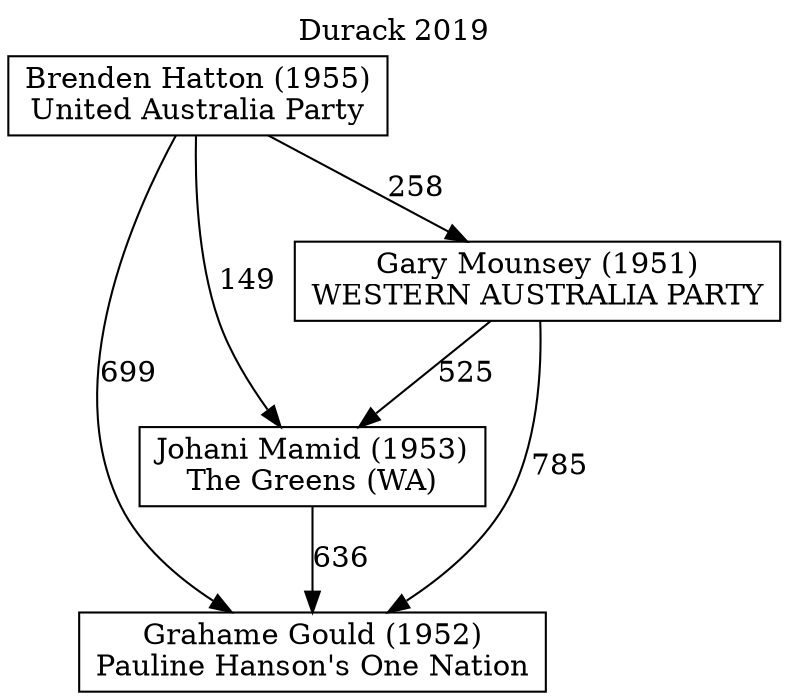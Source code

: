 // House preference flow
digraph "Grahame Gould (1952)_Durack_2019" {
	graph [label="Durack 2019" labelloc=t mclimit=10]
	node [shape=box]
	"Grahame Gould (1952)" [label="Grahame Gould (1952)
Pauline Hanson's One Nation"]
	"Johani Mamid (1953)" [label="Johani Mamid (1953)
The Greens (WA)"]
	"Gary Mounsey (1951)" [label="Gary Mounsey (1951)
WESTERN AUSTRALIA PARTY"]
	"Brenden Hatton (1955)" [label="Brenden Hatton (1955)
United Australia Party"]
	"Johani Mamid (1953)" -> "Grahame Gould (1952)" [label=636]
	"Gary Mounsey (1951)" -> "Johani Mamid (1953)" [label=525]
	"Brenden Hatton (1955)" -> "Gary Mounsey (1951)" [label=258]
	"Gary Mounsey (1951)" -> "Grahame Gould (1952)" [label=785]
	"Brenden Hatton (1955)" -> "Grahame Gould (1952)" [label=699]
	"Brenden Hatton (1955)" -> "Johani Mamid (1953)" [label=149]
}
